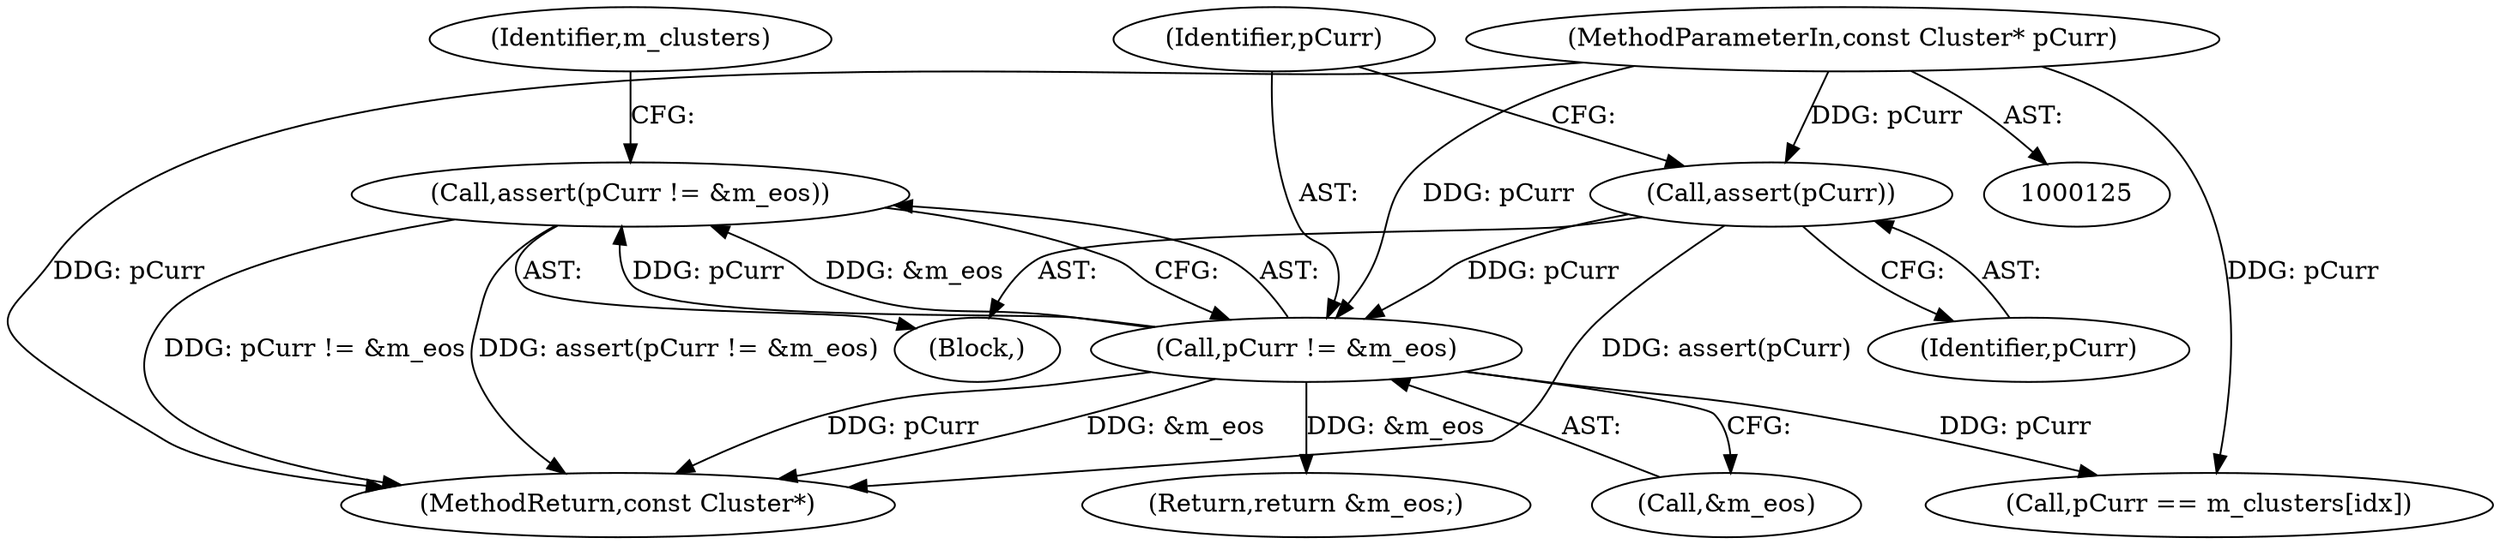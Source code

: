 digraph "0_Android_cc274e2abe8b2a6698a5c47d8aa4bb45f1f9538d_20@API" {
"1000130" [label="(Call,assert(pCurr != &m_eos))"];
"1000131" [label="(Call,pCurr != &m_eos)"];
"1000128" [label="(Call,assert(pCurr))"];
"1000126" [label="(MethodParameterIn,const Cluster* pCurr)"];
"1000130" [label="(Call,assert(pCurr != &m_eos))"];
"1000131" [label="(Call,pCurr != &m_eos)"];
"1000136" [label="(Identifier,m_clusters)"];
"1000157" [label="(Call,pCurr == m_clusters[idx])"];
"1000132" [label="(Identifier,pCurr)"];
"1000128" [label="(Call,assert(pCurr))"];
"1000127" [label="(Block,)"];
"1000168" [label="(Return,return &m_eos;)"];
"1000129" [label="(Identifier,pCurr)"];
"1000133" [label="(Call,&m_eos)"];
"1000538" [label="(MethodReturn,const Cluster*)"];
"1000126" [label="(MethodParameterIn,const Cluster* pCurr)"];
"1000130" -> "1000127"  [label="AST: "];
"1000130" -> "1000131"  [label="CFG: "];
"1000131" -> "1000130"  [label="AST: "];
"1000136" -> "1000130"  [label="CFG: "];
"1000130" -> "1000538"  [label="DDG: assert(pCurr != &m_eos)"];
"1000130" -> "1000538"  [label="DDG: pCurr != &m_eos"];
"1000131" -> "1000130"  [label="DDG: pCurr"];
"1000131" -> "1000130"  [label="DDG: &m_eos"];
"1000131" -> "1000133"  [label="CFG: "];
"1000132" -> "1000131"  [label="AST: "];
"1000133" -> "1000131"  [label="AST: "];
"1000131" -> "1000538"  [label="DDG: pCurr"];
"1000131" -> "1000538"  [label="DDG: &m_eos"];
"1000128" -> "1000131"  [label="DDG: pCurr"];
"1000126" -> "1000131"  [label="DDG: pCurr"];
"1000131" -> "1000157"  [label="DDG: pCurr"];
"1000131" -> "1000168"  [label="DDG: &m_eos"];
"1000128" -> "1000127"  [label="AST: "];
"1000128" -> "1000129"  [label="CFG: "];
"1000129" -> "1000128"  [label="AST: "];
"1000132" -> "1000128"  [label="CFG: "];
"1000128" -> "1000538"  [label="DDG: assert(pCurr)"];
"1000126" -> "1000128"  [label="DDG: pCurr"];
"1000126" -> "1000125"  [label="AST: "];
"1000126" -> "1000538"  [label="DDG: pCurr"];
"1000126" -> "1000157"  [label="DDG: pCurr"];
}
